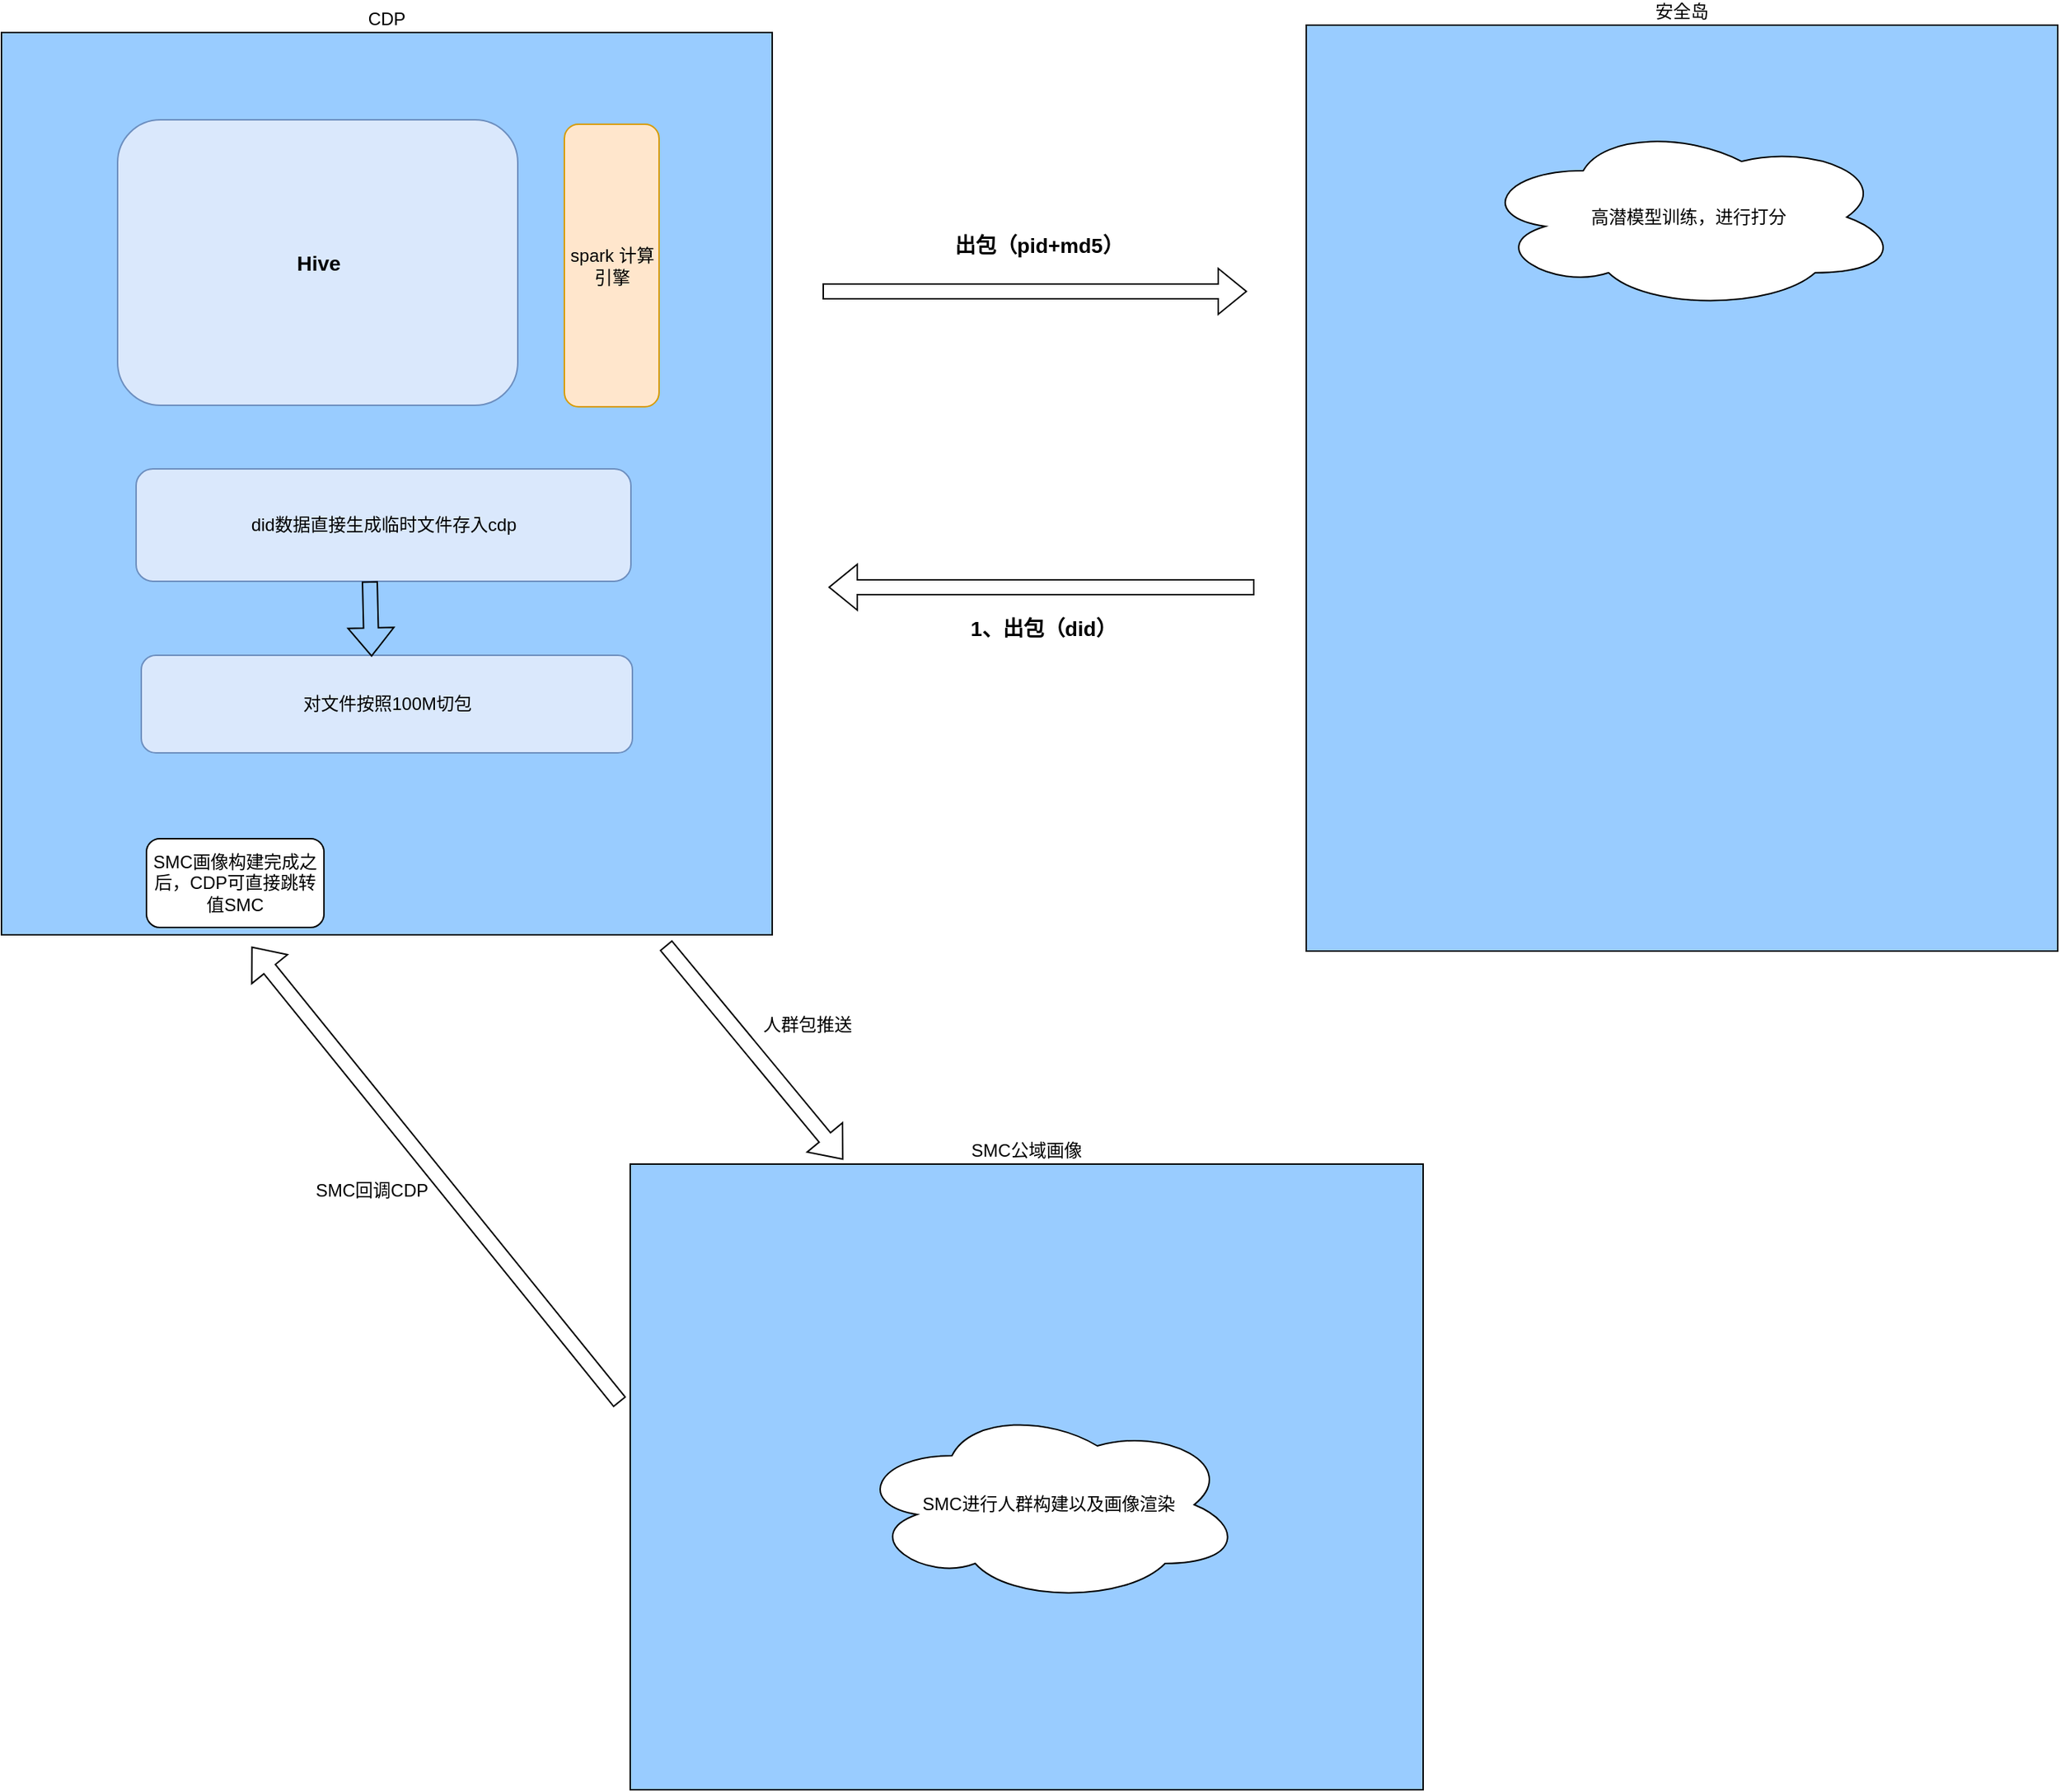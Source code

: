 <mxfile version="21.1.2" type="github">
  <diagram name="第 1 页" id="9FNGOSTYdFmzoKh4jky8">
    <mxGraphModel dx="3369" dy="761" grid="0" gridSize="10" guides="1" tooltips="1" connect="1" arrows="1" fold="1" page="1" pageScale="1" pageWidth="1700" pageHeight="1100" math="0" shadow="0">
      <root>
        <mxCell id="0" />
        <mxCell id="1" parent="0" />
        <mxCell id="w8Ea4wfVR7hNAdVZ4RfK-1" value="CDP" style="rounded=0;whiteSpace=wrap;html=1;labelPosition=center;verticalLabelPosition=top;align=center;verticalAlign=bottom;fillColor=#99CCFF;" vertex="1" parent="1">
          <mxGeometry x="-141" y="106" width="521" height="610" as="geometry" />
        </mxCell>
        <mxCell id="w8Ea4wfVR7hNAdVZ4RfK-2" value="&lt;b&gt;&lt;font style=&quot;font-size: 14px;&quot;&gt;Hive&lt;/font&gt;&lt;/b&gt;" style="rounded=1;whiteSpace=wrap;html=1;fillColor=#dae8fc;strokeColor=#6c8ebf;labelPosition=center;verticalLabelPosition=middle;align=center;verticalAlign=middle;" vertex="1" parent="1">
          <mxGeometry x="-62.5" y="165" width="270.5" height="193" as="geometry" />
        </mxCell>
        <mxCell id="w8Ea4wfVR7hNAdVZ4RfK-4" value="spark 计算引擎" style="rounded=1;whiteSpace=wrap;html=1;fillColor=#ffe6cc;strokeColor=#d79b00;" vertex="1" parent="1">
          <mxGeometry x="239.5" y="168" width="64" height="191" as="geometry" />
        </mxCell>
        <mxCell id="w8Ea4wfVR7hNAdVZ4RfK-5" value="安全岛" style="rounded=0;whiteSpace=wrap;html=1;labelPosition=center;verticalLabelPosition=top;align=center;verticalAlign=bottom;fillColor=#99CCFF;" vertex="1" parent="1">
          <mxGeometry x="741" y="101" width="508" height="626" as="geometry" />
        </mxCell>
        <mxCell id="w8Ea4wfVR7hNAdVZ4RfK-6" value="" style="shape=flexArrow;endArrow=classic;html=1;rounded=0;" edge="1" parent="1">
          <mxGeometry width="50" height="50" relative="1" as="geometry">
            <mxPoint x="414" y="281" as="sourcePoint" />
            <mxPoint x="701" y="281" as="targetPoint" />
          </mxGeometry>
        </mxCell>
        <mxCell id="w8Ea4wfVR7hNAdVZ4RfK-7" value="出包（pid+md5）" style="text;html=1;strokeColor=none;fillColor=none;align=center;verticalAlign=middle;whiteSpace=wrap;rounded=0;fontStyle=1;fontSize=14;" vertex="1" parent="1">
          <mxGeometry x="489" y="236" width="143" height="28" as="geometry" />
        </mxCell>
        <mxCell id="w8Ea4wfVR7hNAdVZ4RfK-11" value="" style="shape=flexArrow;endArrow=classic;html=1;rounded=0;" edge="1" parent="1">
          <mxGeometry width="50" height="50" relative="1" as="geometry">
            <mxPoint x="706" y="481" as="sourcePoint" />
            <mxPoint x="418" y="481" as="targetPoint" />
          </mxGeometry>
        </mxCell>
        <mxCell id="w8Ea4wfVR7hNAdVZ4RfK-12" value="1、出包（did）" style="text;html=1;strokeColor=none;fillColor=none;align=center;verticalAlign=middle;whiteSpace=wrap;rounded=0;fontStyle=1;fontSize=14;" vertex="1" parent="1">
          <mxGeometry x="492" y="495" width="143" height="28" as="geometry" />
        </mxCell>
        <mxCell id="w8Ea4wfVR7hNAdVZ4RfK-13" value="SMC公域画像" style="rounded=0;whiteSpace=wrap;html=1;labelPosition=center;verticalLabelPosition=top;align=center;verticalAlign=bottom;fillColor=#99CCFF;" vertex="1" parent="1">
          <mxGeometry x="284" y="871" width="536" height="423" as="geometry" />
        </mxCell>
        <mxCell id="w8Ea4wfVR7hNAdVZ4RfK-14" value="did数据直接生成临时文件存入cdp" style="rounded=1;whiteSpace=wrap;html=1;fillColor=#dae8fc;strokeColor=#6c8ebf;" vertex="1" parent="1">
          <mxGeometry x="-50" y="401" width="334.5" height="76" as="geometry" />
        </mxCell>
        <mxCell id="w8Ea4wfVR7hNAdVZ4RfK-15" value="对文件按照100M切包" style="rounded=1;whiteSpace=wrap;html=1;fillColor=#dae8fc;strokeColor=#6c8ebf;" vertex="1" parent="1">
          <mxGeometry x="-46.5" y="527" width="332" height="66" as="geometry" />
        </mxCell>
        <mxCell id="w8Ea4wfVR7hNAdVZ4RfK-16" value="" style="shape=flexArrow;endArrow=classic;html=1;rounded=0;" edge="1" parent="1">
          <mxGeometry width="50" height="50" relative="1" as="geometry">
            <mxPoint x="308" y="723" as="sourcePoint" />
            <mxPoint x="428" y="868" as="targetPoint" />
          </mxGeometry>
        </mxCell>
        <mxCell id="w8Ea4wfVR7hNAdVZ4RfK-17" value="" style="shape=flexArrow;endArrow=classic;html=1;rounded=0;" edge="1" parent="1">
          <mxGeometry width="50" height="50" relative="1" as="geometry">
            <mxPoint x="277" y="1032" as="sourcePoint" />
            <mxPoint x="28" y="724" as="targetPoint" />
          </mxGeometry>
        </mxCell>
        <mxCell id="w8Ea4wfVR7hNAdVZ4RfK-18" value="SMC进行人群构建以及画像渲染" style="ellipse;shape=cloud;whiteSpace=wrap;html=1;" vertex="1" parent="1">
          <mxGeometry x="436" y="1035" width="262" height="132.5" as="geometry" />
        </mxCell>
        <mxCell id="w8Ea4wfVR7hNAdVZ4RfK-19" value="SMC回调CDP" style="text;html=1;strokeColor=none;fillColor=none;align=center;verticalAlign=middle;whiteSpace=wrap;rounded=0;" vertex="1" parent="1">
          <mxGeometry x="52" y="871" width="115" height="36" as="geometry" />
        </mxCell>
        <mxCell id="w8Ea4wfVR7hNAdVZ4RfK-20" value="人群包推送" style="text;html=1;strokeColor=none;fillColor=none;align=center;verticalAlign=middle;whiteSpace=wrap;rounded=0;" vertex="1" parent="1">
          <mxGeometry x="354" y="762" width="100" height="30" as="geometry" />
        </mxCell>
        <mxCell id="w8Ea4wfVR7hNAdVZ4RfK-21" value="SMC画像构建完成之后，CDP可直接跳转值SMC" style="rounded=1;whiteSpace=wrap;html=1;" vertex="1" parent="1">
          <mxGeometry x="-43" y="651" width="120" height="60" as="geometry" />
        </mxCell>
        <mxCell id="w8Ea4wfVR7hNAdVZ4RfK-22" value="" style="shape=flexArrow;endArrow=classic;html=1;rounded=0;entryX=0.469;entryY=0.015;entryDx=0;entryDy=0;entryPerimeter=0;" edge="1" parent="1" target="w8Ea4wfVR7hNAdVZ4RfK-15">
          <mxGeometry width="50" height="50" relative="1" as="geometry">
            <mxPoint x="108" y="477" as="sourcePoint" />
            <mxPoint x="158" y="427" as="targetPoint" />
          </mxGeometry>
        </mxCell>
        <mxCell id="w8Ea4wfVR7hNAdVZ4RfK-23" value="高潜模型训练，进行打分" style="ellipse;shape=cloud;whiteSpace=wrap;html=1;" vertex="1" parent="1">
          <mxGeometry x="857" y="168" width="285" height="125.5" as="geometry" />
        </mxCell>
      </root>
    </mxGraphModel>
  </diagram>
</mxfile>
